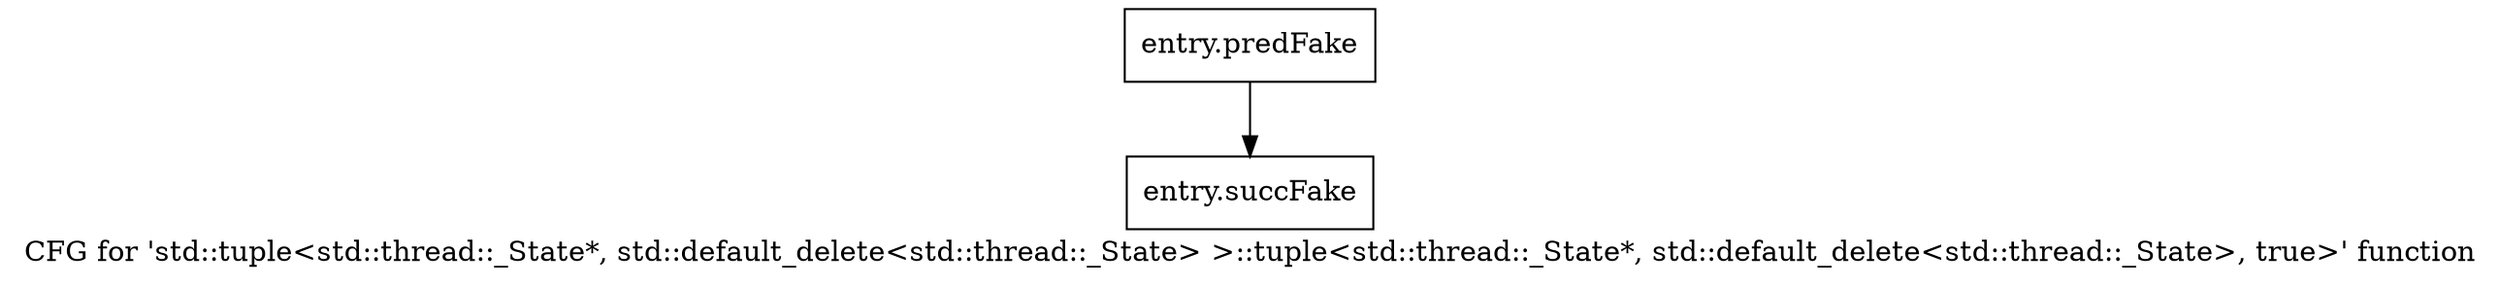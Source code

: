 digraph "CFG for 'std::tuple\<std::thread::_State*, std::default_delete\<std::thread::_State\> \>::tuple\<std::thread::_State*, std::default_delete\<std::thread::_State\>, true\>' function" {
	label="CFG for 'std::tuple\<std::thread::_State*, std::default_delete\<std::thread::_State\> \>::tuple\<std::thread::_State*, std::default_delete\<std::thread::_State\>, true\>' function";

	Node0x57a6620 [shape=record,filename="",linenumber="",label="{entry.predFake}"];
	Node0x57a6620 -> Node0x5903020[ callList="" memoryops="" filename="/tools/Xilinx/Vitis_HLS/2023.1/tps/lnx64/gcc-8.3.0/lib/gcc/x86_64-pc-linux-gnu/8.3.0/../../../../include/c++/8.3.0/tuple" execusionnum="1"];
	Node0x5903020 [shape=record,filename="/tools/Xilinx/Vitis_HLS/2023.1/tps/lnx64/gcc-8.3.0/lib/gcc/x86_64-pc-linux-gnu/8.3.0/../../../../include/c++/8.3.0/tuple",linenumber="920",label="{entry.succFake}"];
}
